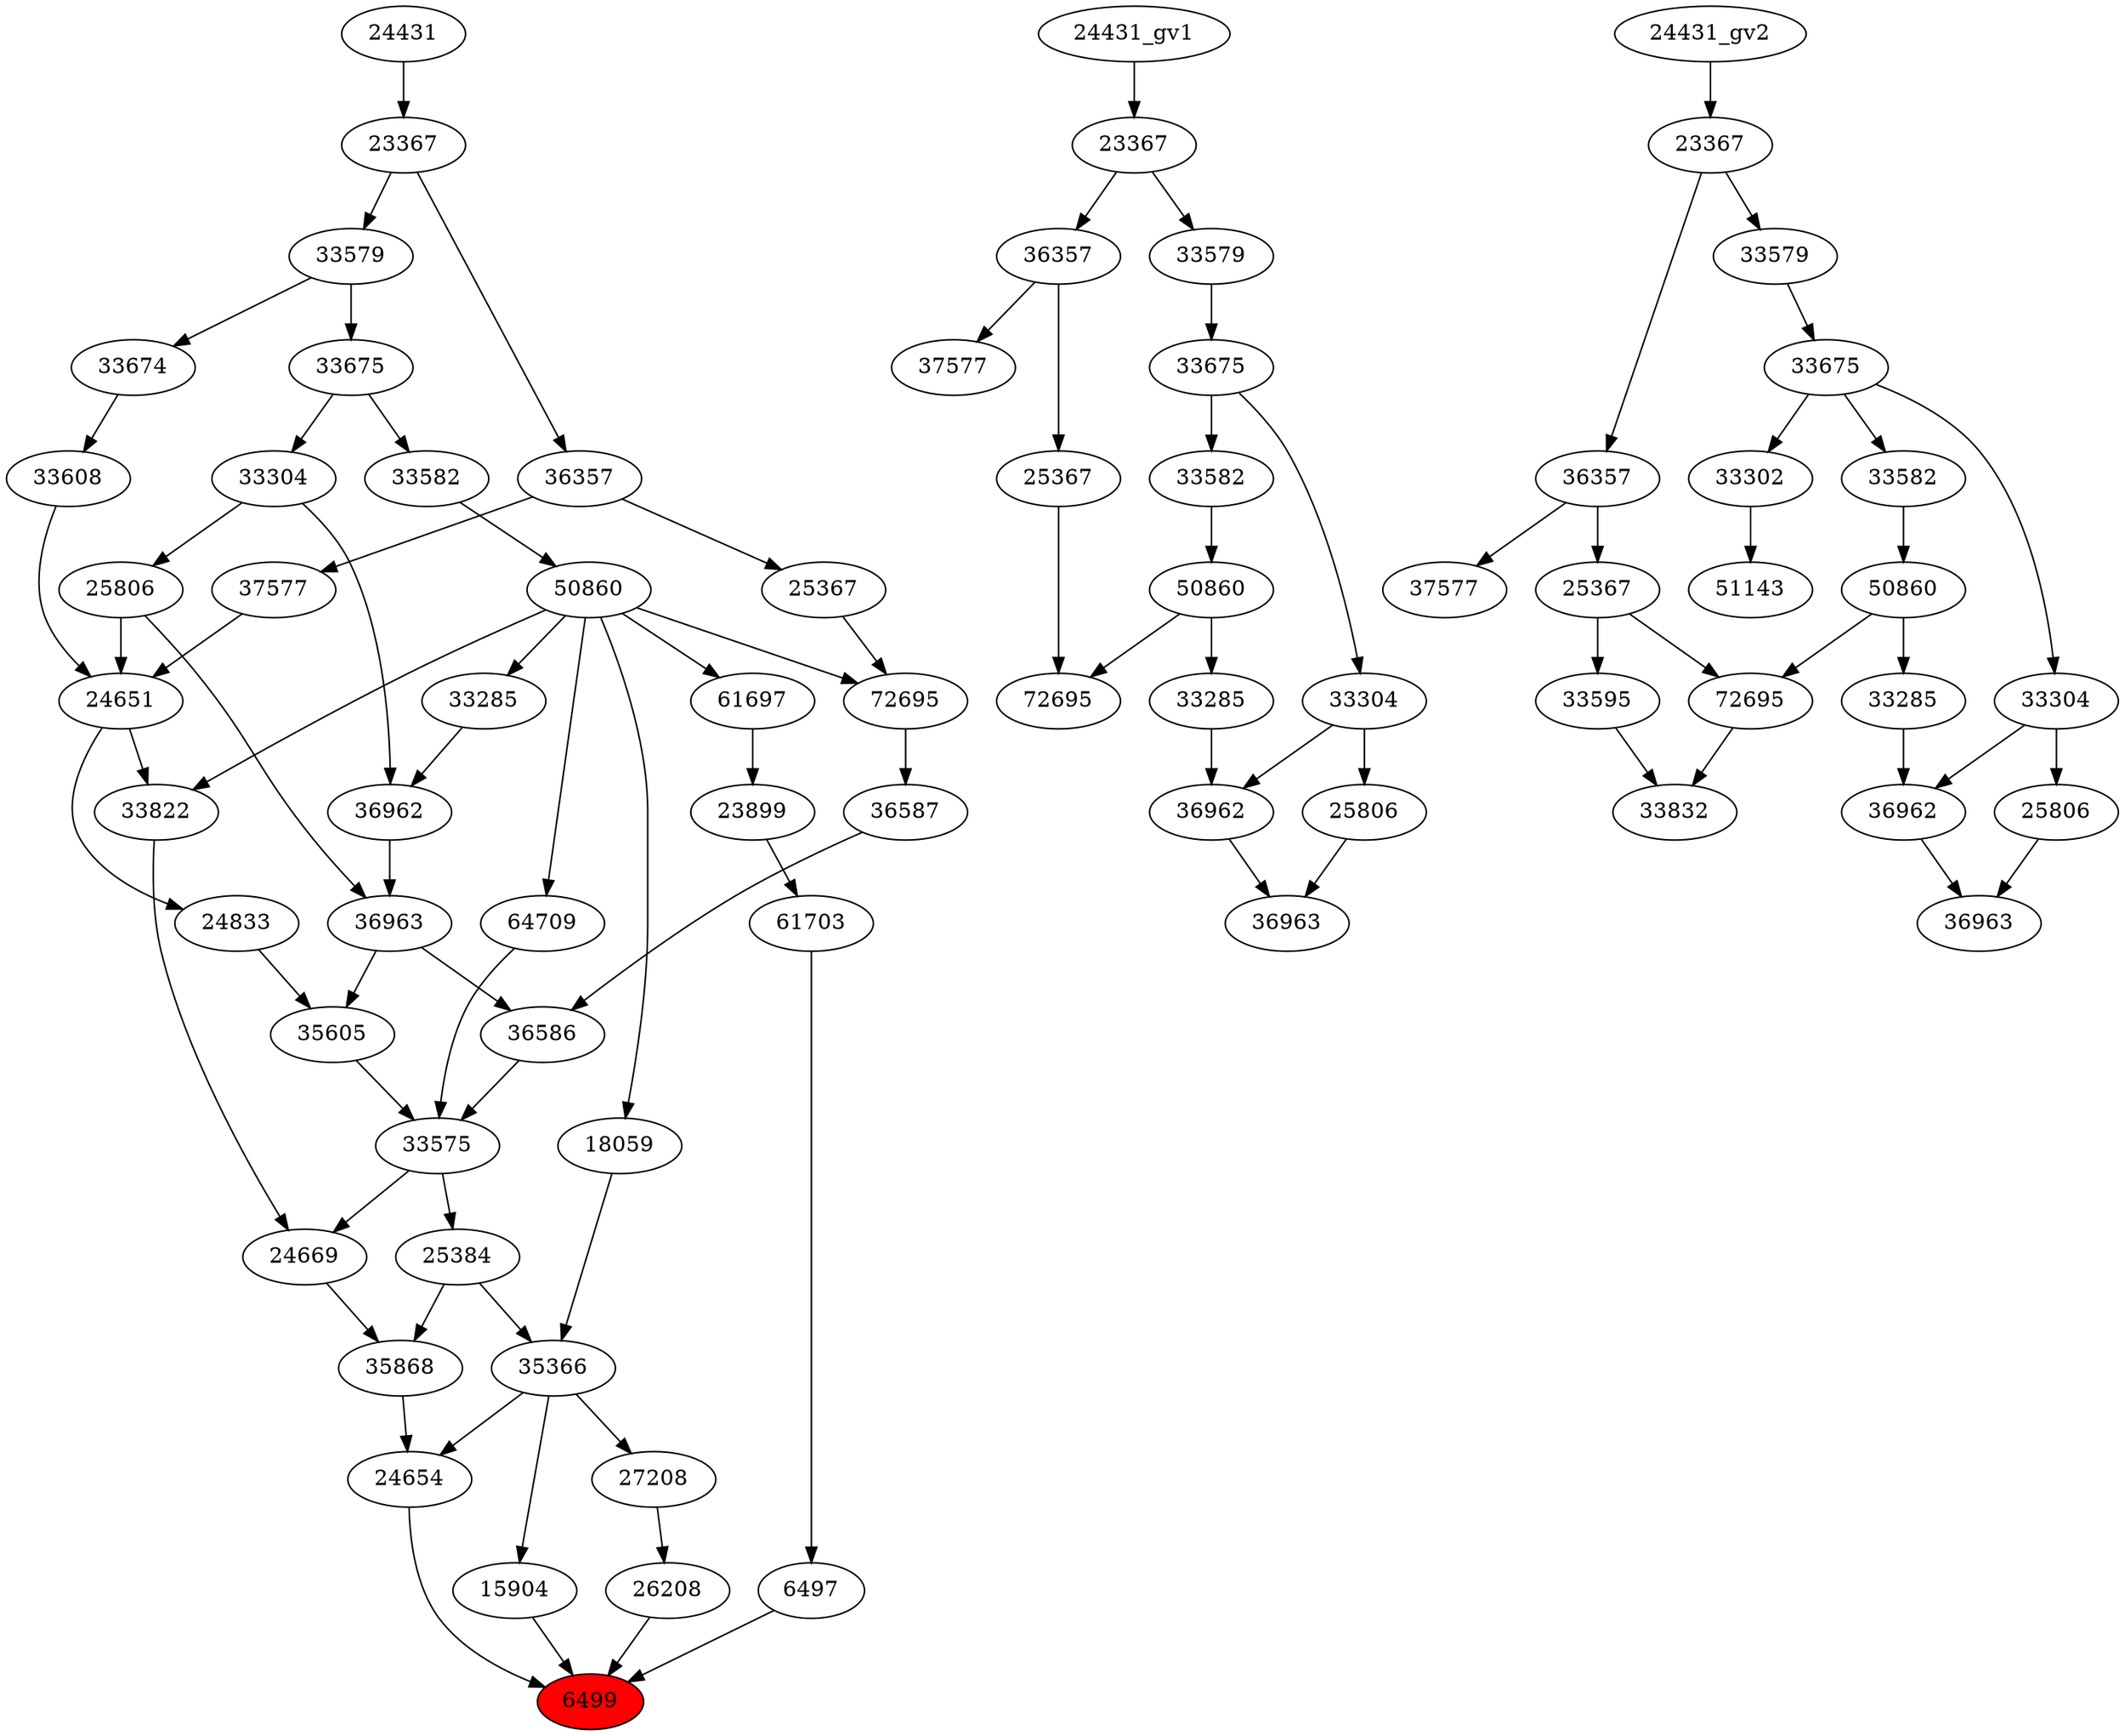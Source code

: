 strict digraph root {
	node [label="\N"];
	{
		node [fillcolor="",
			label="\N",
			style=""
		];
		6499		 [fillcolor=red,
			label=6499,
			style=filled];
		6497		 [label=6497];
		6497 -> 6499;
		26208		 [label=26208];
		26208 -> 6499;
		24654		 [label=24654];
		24654 -> 6499;
		15904		 [label=15904];
		15904 -> 6499;
		61703		 [label=61703];
		61703 -> 6497;
		27208		 [label=27208];
		27208 -> 26208;
		35868		 [label=35868];
		35868 -> 24654;
		35366		 [label=35366];
		35366 -> 24654;
		35366 -> 15904;
		35366 -> 27208;
		23899		 [label=23899];
		23899 -> 61703;
		25384		 [label=25384];
		25384 -> 35868;
		25384 -> 35366;
		24669		 [label=24669];
		24669 -> 35868;
		18059		 [label=18059];
		18059 -> 35366;
		61697		 [label=61697];
		61697 -> 23899;
		33575		 [label=33575];
		33575 -> 25384;
		33575 -> 24669;
		33822		 [label=33822];
		33822 -> 24669;
		50860		 [label=50860];
		50860 -> 18059;
		50860 -> 61697;
		50860 -> 33822;
		64709		 [label=64709];
		50860 -> 64709;
		72695		 [label=72695];
		50860 -> 72695;
		33285		 [label=33285];
		50860 -> 33285;
		36586		 [label=36586];
		36586 -> 33575;
		35605		 [label=35605];
		35605 -> 33575;
		64709 -> 33575;
		24651		 [label=24651];
		24651 -> 33822;
		24833		 [label=24833];
		24651 -> 24833;
		33582		 [label=33582];
		33582 -> 50860;
		36587		 [label=36587];
		36587 -> 36586;
		36963		 [label=36963];
		36963 -> 36586;
		36963 -> 35605;
		24833 -> 35605;
		25806		 [label=25806];
		25806 -> 24651;
		25806 -> 36963;
		33608		 [label=33608];
		33608 -> 24651;
		37577		 [label=37577];
		37577 -> 24651;
		33675		 [label=33675];
		33675 -> 33582;
		33304		 [label=33304];
		33675 -> 33304;
		72695 -> 36587;
		36962		 [label=36962];
		36962 -> 36963;
		33304 -> 25806;
		33304 -> 36962;
		33674		 [label=33674];
		33674 -> 33608;
		36357		 [label=36357];
		36357 -> 37577;
		25367		 [label=25367];
		36357 -> 25367;
		33579		 [label=33579];
		33579 -> 33675;
		33579 -> 33674;
		25367 -> 72695;
		33285 -> 36962;
		23367		 [label=23367];
		23367 -> 36357;
		23367 -> 33579;
		24431		 [label=24431];
		24431 -> 23367;
	}
	{
		node [label="\N"];
		"50860_gv1"		 [label=50860];
		"72695_gv1"		 [label=72695];
		"50860_gv1" -> "72695_gv1";
		"33285_gv1"		 [label=33285];
		"50860_gv1" -> "33285_gv1";
		"33582_gv1"		 [label=33582];
		"33582_gv1" -> "50860_gv1";
		"33675_gv1"		 [label=33675];
		"33675_gv1" -> "33582_gv1";
		"33304_gv1"		 [label=33304];
		"33675_gv1" -> "33304_gv1";
		"36963_gv1"		 [label=36963];
		"36962_gv1"		 [label=36962];
		"36962_gv1" -> "36963_gv1";
		"25806_gv1"		 [label=25806];
		"25806_gv1" -> "36963_gv1";
		"33304_gv1" -> "36962_gv1";
		"33304_gv1" -> "25806_gv1";
		"37577_gv1"		 [label=37577];
		"36357_gv1"		 [label=36357];
		"36357_gv1" -> "37577_gv1";
		"25367_gv1"		 [label=25367];
		"36357_gv1" -> "25367_gv1";
		"33579_gv1"		 [label=33579];
		"33579_gv1" -> "33675_gv1";
		"25367_gv1" -> "72695_gv1";
		"33285_gv1" -> "36962_gv1";
		"23367_gv1"		 [label=23367];
		"23367_gv1" -> "36357_gv1";
		"23367_gv1" -> "33579_gv1";
		"24431_gv1" -> "23367_gv1";
	}
	{
		node [label="\N"];
		"33285_gv2"		 [label=33285];
		"36962_gv2"		 [label=36962];
		"33285_gv2" -> "36962_gv2";
		"50860_gv2"		 [label=50860];
		"50860_gv2" -> "33285_gv2";
		"72695_gv2"		 [label=72695];
		"50860_gv2" -> "72695_gv2";
		"36963_gv2"		 [label=36963];
		"36962_gv2" -> "36963_gv2";
		"25806_gv2"		 [label=25806];
		"25806_gv2" -> "36963_gv2";
		33832		 [label=33832];
		"72695_gv2" -> 33832;
		33595		 [label=33595];
		33595 -> 33832;
		51143		 [label=51143];
		33302		 [label=33302];
		33302 -> 51143;
		"33582_gv2"		 [label=33582];
		"33582_gv2" -> "50860_gv2";
		"37577_gv2"		 [label=37577];
		"36357_gv2"		 [label=36357];
		"36357_gv2" -> "37577_gv2";
		"25367_gv2"		 [label=25367];
		"36357_gv2" -> "25367_gv2";
		"33675_gv2"		 [label=33675];
		"33675_gv2" -> 33302;
		"33675_gv2" -> "33582_gv2";
		"33304_gv2"		 [label=33304];
		"33675_gv2" -> "33304_gv2";
		"33579_gv2"		 [label=33579];
		"33579_gv2" -> "33675_gv2";
		"33304_gv2" -> "36962_gv2";
		"33304_gv2" -> "25806_gv2";
		"25367_gv2" -> "72695_gv2";
		"25367_gv2" -> 33595;
		"23367_gv2"		 [label=23367];
		"23367_gv2" -> "36357_gv2";
		"23367_gv2" -> "33579_gv2";
		"24431_gv2" -> "23367_gv2";
	}
}
